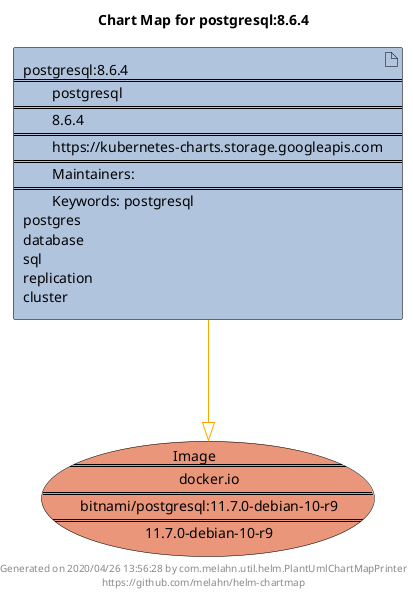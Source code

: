 @startuml
skinparam linetype ortho
skinparam backgroundColor white
skinparam usecaseBorderColor black
skinparam usecaseArrowColor LightSlateGray
skinparam artifactBorderColor black
skinparam artifactArrowColor LightSlateGray

title Chart Map for postgresql:8.6.4

'There is one referenced Helm Chart
artifact "postgresql:8.6.4\n====\n\tpostgresql\n====\n\t8.6.4\n====\n\thttps://kubernetes-charts.storage.googleapis.com\n====\n\tMaintainers: \n====\n\tKeywords: postgresql\npostgres\ndatabase\nsql\nreplication\ncluster" as postgresql_8_6_4 #LightSteelBlue

'There is one referenced Docker Image
usecase "Image\n====\n\tdocker.io\n====\n\tbitnami/postgresql:11.7.0-debian-10-r9\n====\n\t11.7.0-debian-10-r9" as docker_io_bitnami_postgresql_11_7_0_debian_10_r9 #DarkSalmon

'Chart Dependencies
postgresql_8_6_4--[#orange]-|>docker_io_bitnami_postgresql_11_7_0_debian_10_r9

center footer Generated on 2020/04/26 13:56:28 by com.melahn.util.helm.PlantUmlChartMapPrinter\nhttps://github.com/melahn/helm-chartmap
@enduml
